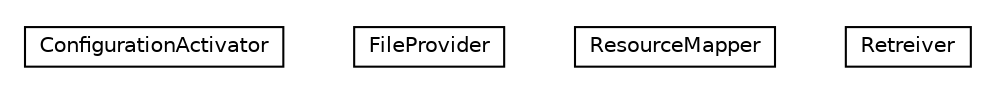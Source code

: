 #!/usr/local/bin/dot
#
# Class diagram 
# Generated by UMLGraph version R5_6-24-gf6e263 (http://www.umlgraph.org/)
#

digraph G {
	edge [fontname="Helvetica",fontsize=10,labelfontname="Helvetica",labelfontsize=10];
	node [fontname="Helvetica",fontsize=10,shape=plaintext];
	nodesep=0.25;
	ranksep=0.5;
	// org.universAAL.middleware.managers.configuration.osgi.ConfigurationActivator
	c69579 [label=<<table title="org.universAAL.middleware.managers.configuration.osgi.ConfigurationActivator" border="0" cellborder="1" cellspacing="0" cellpadding="2" port="p" href="./ConfigurationActivator.html">
		<tr><td><table border="0" cellspacing="0" cellpadding="1">
<tr><td align="center" balign="center"> ConfigurationActivator </td></tr>
		</table></td></tr>
		</table>>, URL="./ConfigurationActivator.html", fontname="Helvetica", fontcolor="black", fontsize=10.0];
	// org.universAAL.middleware.managers.configuration.osgi.FileProvider
	c69580 [label=<<table title="org.universAAL.middleware.managers.configuration.osgi.FileProvider" border="0" cellborder="1" cellspacing="0" cellpadding="2" port="p" href="./FileProvider.html">
		<tr><td><table border="0" cellspacing="0" cellpadding="1">
<tr><td align="center" balign="center"> FileProvider </td></tr>
		</table></td></tr>
		</table>>, URL="./FileProvider.html", fontname="Helvetica", fontcolor="black", fontsize=10.0];
	// org.universAAL.middleware.managers.configuration.osgi.ResourceMapper
	c69581 [label=<<table title="org.universAAL.middleware.managers.configuration.osgi.ResourceMapper" border="0" cellborder="1" cellspacing="0" cellpadding="2" port="p" href="./ResourceMapper.html">
		<tr><td><table border="0" cellspacing="0" cellpadding="1">
<tr><td align="center" balign="center"> ResourceMapper </td></tr>
		</table></td></tr>
		</table>>, URL="./ResourceMapper.html", fontname="Helvetica", fontcolor="black", fontsize=10.0];
	// org.universAAL.middleware.managers.configuration.osgi.ResourceMapper.Retreiver
	c69582 [label=<<table title="org.universAAL.middleware.managers.configuration.osgi.ResourceMapper.Retreiver" border="0" cellborder="1" cellspacing="0" cellpadding="2" port="p" href="./ResourceMapper.Retreiver.html">
		<tr><td><table border="0" cellspacing="0" cellpadding="1">
<tr><td align="center" balign="center"> Retreiver </td></tr>
		</table></td></tr>
		</table>>, URL="./ResourceMapper.Retreiver.html", fontname="Helvetica", fontcolor="black", fontsize=10.0];
}

